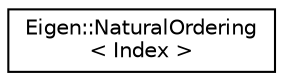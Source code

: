 digraph "Graphical Class Hierarchy"
{
  edge [fontname="Helvetica",fontsize="10",labelfontname="Helvetica",labelfontsize="10"];
  node [fontname="Helvetica",fontsize="10",shape=record];
  rankdir="LR";
  Node1 [label="Eigen::NaturalOrdering\l\< Index \>",height=0.2,width=0.4,color="black", fillcolor="white", style="filled",URL="$class_eigen_1_1_natural_ordering.html"];
}
